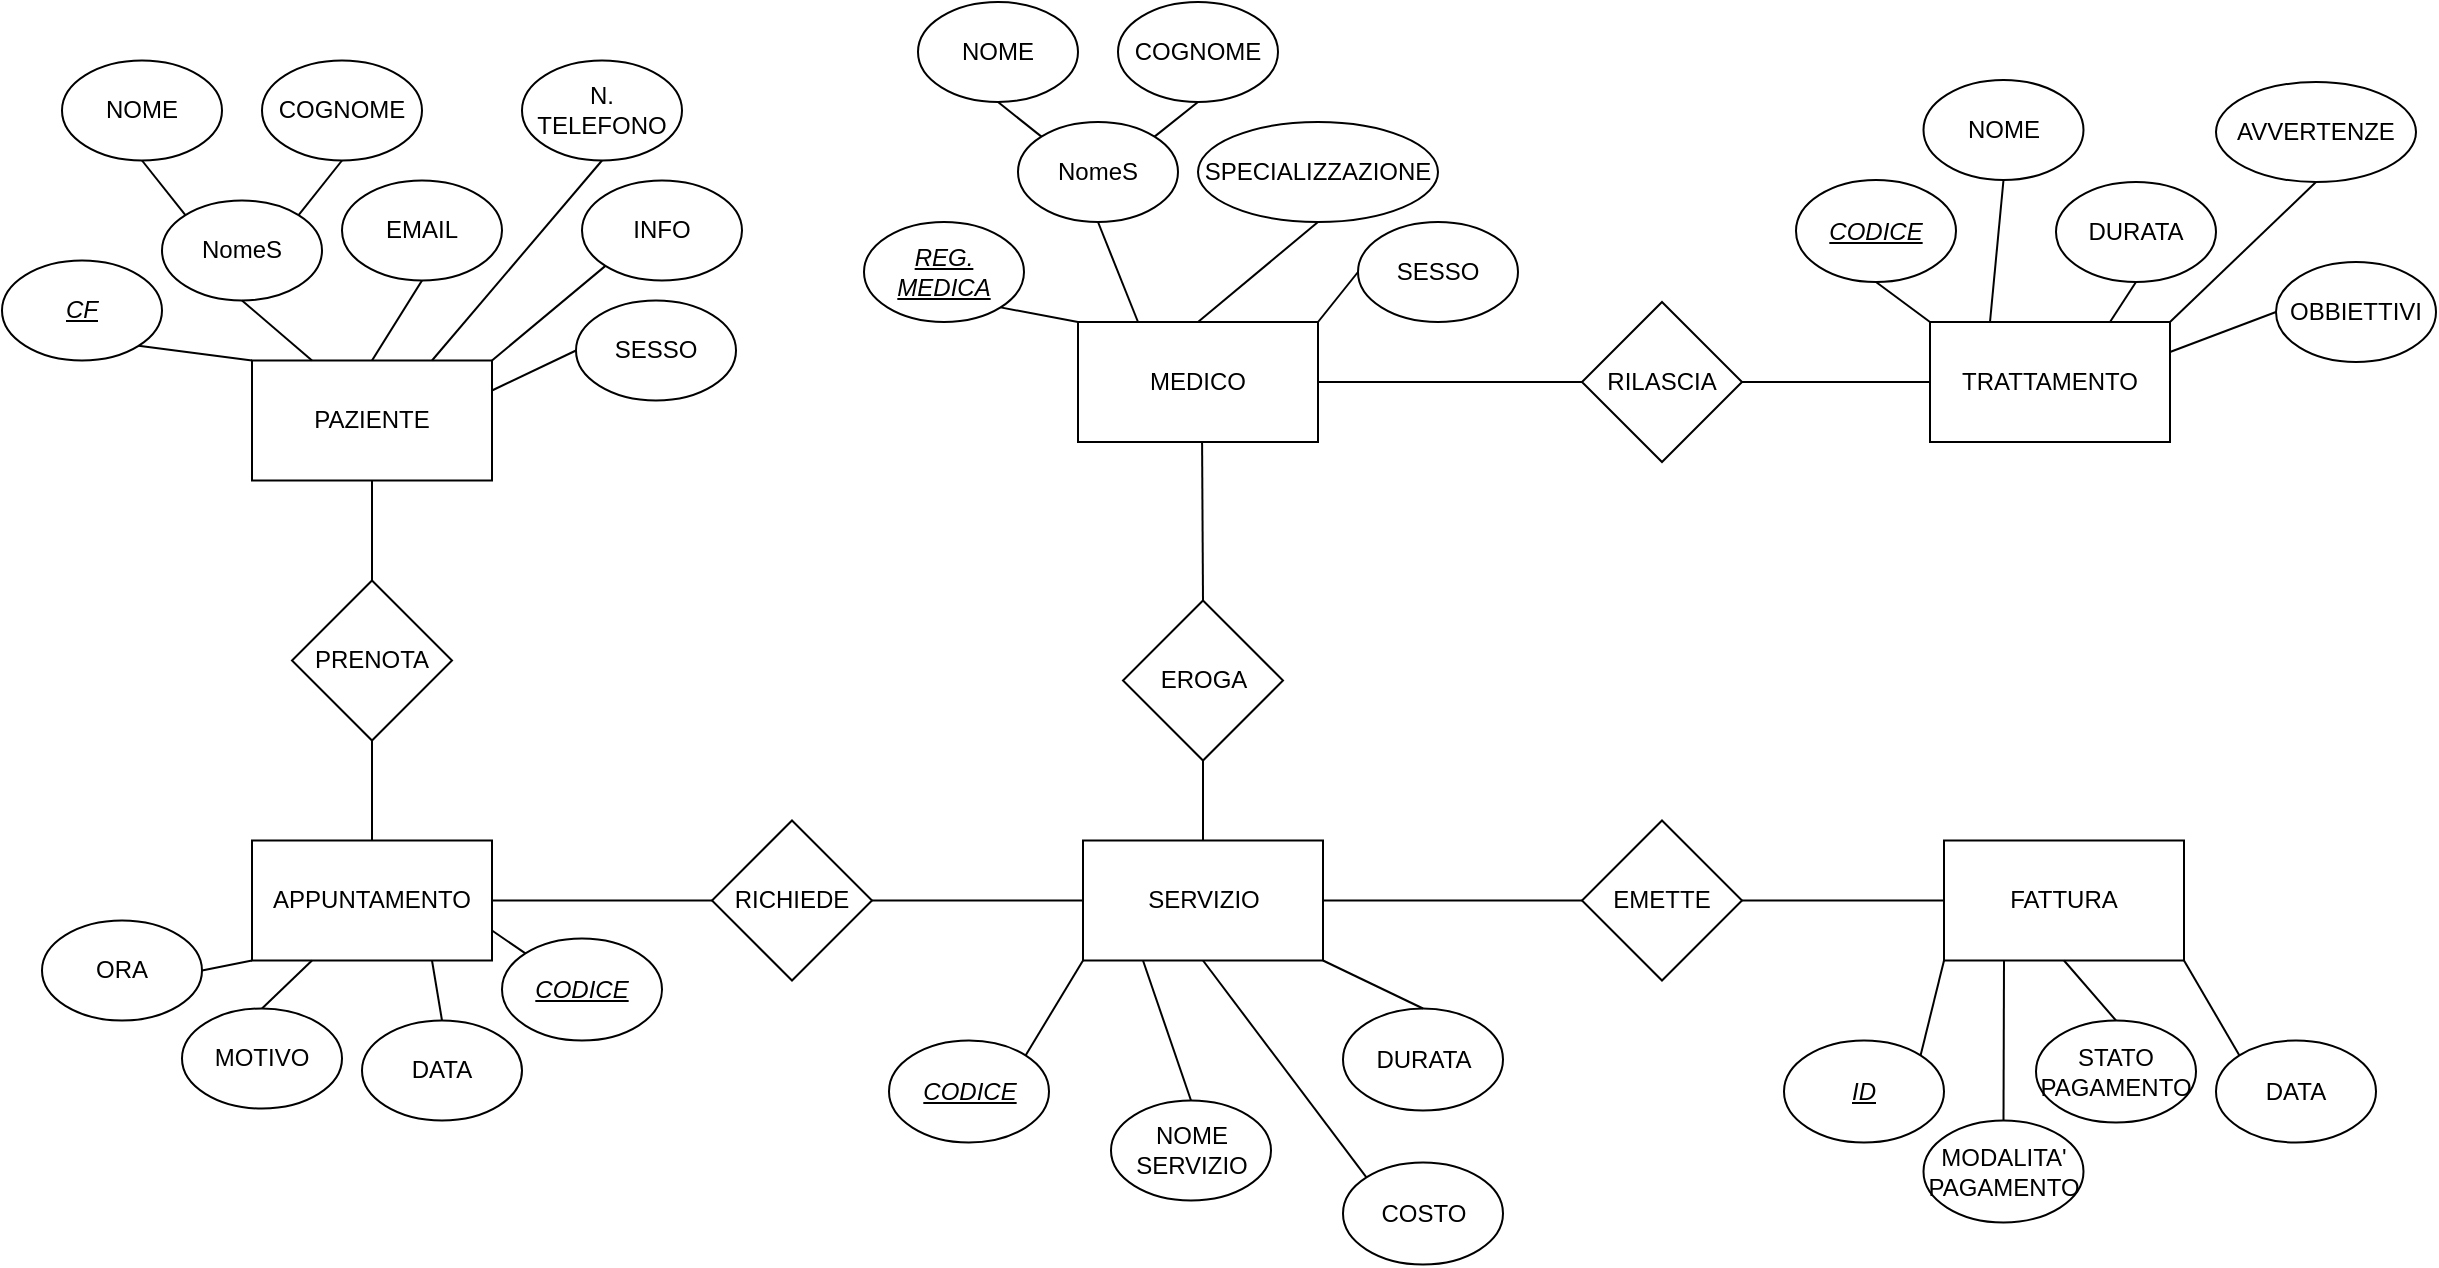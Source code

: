 <mxfile version="24.4.0" type="device">
  <diagram name="Pagina-1" id="QTGkaFuVufyVtia51VzJ">
    <mxGraphModel dx="2134" dy="1175" grid="1" gridSize="10" guides="1" tooltips="1" connect="1" arrows="1" fold="1" page="1" pageScale="1" pageWidth="827" pageHeight="1169" math="0" shadow="0">
      <root>
        <mxCell id="0" />
        <mxCell id="1" parent="0" />
        <mxCell id="JJwk-e65k5FWWCbelavX-6" value="PAZIENTE" style="rounded=0;whiteSpace=wrap;html=1;" parent="1" vertex="1">
          <mxGeometry x="-505" y="409.25" width="120" height="60" as="geometry" />
        </mxCell>
        <mxCell id="JJwk-e65k5FWWCbelavX-7" value="MEDICO" style="rounded=0;whiteSpace=wrap;html=1;" parent="1" vertex="1">
          <mxGeometry x="-92" y="390" width="120" height="60" as="geometry" />
        </mxCell>
        <mxCell id="JJwk-e65k5FWWCbelavX-8" value="TRATTAMENTO" style="rounded=0;whiteSpace=wrap;html=1;" parent="1" vertex="1">
          <mxGeometry x="334" y="390" width="120" height="60" as="geometry" />
        </mxCell>
        <mxCell id="JJwk-e65k5FWWCbelavX-9" value="SERVIZIO" style="rounded=0;whiteSpace=wrap;html=1;" parent="1" vertex="1">
          <mxGeometry x="-89.5" y="649.25" width="120" height="60" as="geometry" />
        </mxCell>
        <mxCell id="JJwk-e65k5FWWCbelavX-10" value="FATTURA" style="rounded=0;whiteSpace=wrap;html=1;" parent="1" vertex="1">
          <mxGeometry x="341" y="649.25" width="120" height="60" as="geometry" />
        </mxCell>
        <mxCell id="JJwk-e65k5FWWCbelavX-11" value="APPUNTAMENTO" style="rounded=0;whiteSpace=wrap;html=1;" parent="1" vertex="1">
          <mxGeometry x="-505" y="649.25" width="120" height="60" as="geometry" />
        </mxCell>
        <mxCell id="JJwk-e65k5FWWCbelavX-13" value="NomeS" style="ellipse;whiteSpace=wrap;html=1;" parent="1" vertex="1">
          <mxGeometry x="-550" y="329.25" width="80" height="50" as="geometry" />
        </mxCell>
        <mxCell id="JJwk-e65k5FWWCbelavX-14" value="COGNOME" style="ellipse;whiteSpace=wrap;html=1;" parent="1" vertex="1">
          <mxGeometry x="-500" y="259.25" width="80" height="50" as="geometry" />
        </mxCell>
        <mxCell id="JJwk-e65k5FWWCbelavX-15" value="N. TELEFONO" style="ellipse;whiteSpace=wrap;html=1;" parent="1" vertex="1">
          <mxGeometry x="-370" y="259.25" width="80" height="50" as="geometry" />
        </mxCell>
        <mxCell id="JJwk-e65k5FWWCbelavX-16" value="EMAIL" style="ellipse;whiteSpace=wrap;html=1;" parent="1" vertex="1">
          <mxGeometry x="-460" y="319.25" width="80" height="50" as="geometry" />
        </mxCell>
        <mxCell id="JJwk-e65k5FWWCbelavX-17" value="INFO" style="ellipse;whiteSpace=wrap;html=1;" parent="1" vertex="1">
          <mxGeometry x="-340" y="319.25" width="80" height="50" as="geometry" />
        </mxCell>
        <mxCell id="JJwk-e65k5FWWCbelavX-18" value="&lt;i&gt;&lt;u&gt;CF&lt;/u&gt;&lt;/i&gt;" style="ellipse;whiteSpace=wrap;html=1;" parent="1" vertex="1">
          <mxGeometry x="-630" y="359.25" width="80" height="50" as="geometry" />
        </mxCell>
        <mxCell id="JJwk-e65k5FWWCbelavX-19" value="" style="endArrow=none;html=1;rounded=0;entryX=1;entryY=1;entryDx=0;entryDy=0;exitX=0;exitY=0;exitDx=0;exitDy=0;" parent="1" source="JJwk-e65k5FWWCbelavX-6" target="JJwk-e65k5FWWCbelavX-18" edge="1">
          <mxGeometry width="50" height="50" relative="1" as="geometry">
            <mxPoint x="-625" y="749.25" as="sourcePoint" />
            <mxPoint x="-575" y="699.25" as="targetPoint" />
          </mxGeometry>
        </mxCell>
        <mxCell id="JJwk-e65k5FWWCbelavX-20" value="" style="endArrow=none;html=1;rounded=0;exitX=0.25;exitY=0;exitDx=0;exitDy=0;entryX=0.5;entryY=1;entryDx=0;entryDy=0;" parent="1" source="JJwk-e65k5FWWCbelavX-6" target="JJwk-e65k5FWWCbelavX-13" edge="1">
          <mxGeometry width="50" height="50" relative="1" as="geometry">
            <mxPoint x="-495" y="419.25" as="sourcePoint" />
            <mxPoint x="-475" y="359.25" as="targetPoint" />
          </mxGeometry>
        </mxCell>
        <mxCell id="JJwk-e65k5FWWCbelavX-21" value="" style="endArrow=none;html=1;rounded=0;entryX=0.5;entryY=1;entryDx=0;entryDy=0;exitX=1;exitY=0;exitDx=0;exitDy=0;" parent="1" source="JJwk-e65k5FWWCbelavX-13" target="JJwk-e65k5FWWCbelavX-14" edge="1">
          <mxGeometry width="50" height="50" relative="1" as="geometry">
            <mxPoint x="-635" y="749.25" as="sourcePoint" />
            <mxPoint x="-585" y="699.25" as="targetPoint" />
          </mxGeometry>
        </mxCell>
        <mxCell id="JJwk-e65k5FWWCbelavX-22" value="" style="endArrow=none;html=1;rounded=0;entryX=0.5;entryY=1;entryDx=0;entryDy=0;exitX=0.5;exitY=0;exitDx=0;exitDy=0;" parent="1" source="JJwk-e65k5FWWCbelavX-6" target="JJwk-e65k5FWWCbelavX-16" edge="1">
          <mxGeometry width="50" height="50" relative="1" as="geometry">
            <mxPoint x="-495" y="719.25" as="sourcePoint" />
            <mxPoint x="-445" y="669.25" as="targetPoint" />
          </mxGeometry>
        </mxCell>
        <mxCell id="JJwk-e65k5FWWCbelavX-23" value="" style="endArrow=none;html=1;rounded=0;entryX=0.5;entryY=1;entryDx=0;entryDy=0;exitX=0.75;exitY=0;exitDx=0;exitDy=0;" parent="1" source="JJwk-e65k5FWWCbelavX-6" target="JJwk-e65k5FWWCbelavX-15" edge="1">
          <mxGeometry width="50" height="50" relative="1" as="geometry">
            <mxPoint x="-445" y="649.25" as="sourcePoint" />
            <mxPoint x="-395" y="599.25" as="targetPoint" />
          </mxGeometry>
        </mxCell>
        <mxCell id="JJwk-e65k5FWWCbelavX-24" value="" style="endArrow=none;html=1;rounded=0;entryX=0;entryY=1;entryDx=0;entryDy=0;exitX=1;exitY=0;exitDx=0;exitDy=0;" parent="1" source="JJwk-e65k5FWWCbelavX-6" target="JJwk-e65k5FWWCbelavX-17" edge="1">
          <mxGeometry width="50" height="50" relative="1" as="geometry">
            <mxPoint x="-485" y="709.25" as="sourcePoint" />
            <mxPoint x="-435" y="659.25" as="targetPoint" />
          </mxGeometry>
        </mxCell>
        <mxCell id="JJwk-e65k5FWWCbelavX-25" value="&lt;i&gt;&lt;u&gt;REG. MEDICA&lt;/u&gt;&lt;/i&gt;" style="ellipse;whiteSpace=wrap;html=1;" parent="1" vertex="1">
          <mxGeometry x="-199" y="340" width="80" height="50" as="geometry" />
        </mxCell>
        <mxCell id="JJwk-e65k5FWWCbelavX-29" value="SPECIALIZZAZIONE" style="ellipse;whiteSpace=wrap;html=1;" parent="1" vertex="1">
          <mxGeometry x="-32" y="290" width="120" height="50" as="geometry" />
        </mxCell>
        <mxCell id="JJwk-e65k5FWWCbelavX-30" value="NOME" style="ellipse;whiteSpace=wrap;html=1;" parent="1" vertex="1">
          <mxGeometry x="-600" y="259.25" width="80" height="50" as="geometry" />
        </mxCell>
        <mxCell id="JJwk-e65k5FWWCbelavX-31" value="" style="endArrow=none;html=1;rounded=0;entryX=0.5;entryY=1;entryDx=0;entryDy=0;exitX=0;exitY=0;exitDx=0;exitDy=0;" parent="1" source="JJwk-e65k5FWWCbelavX-13" target="JJwk-e65k5FWWCbelavX-30" edge="1">
          <mxGeometry width="50" height="50" relative="1" as="geometry">
            <mxPoint x="-700" y="449.25" as="sourcePoint" />
            <mxPoint x="-650" y="399.25" as="targetPoint" />
          </mxGeometry>
        </mxCell>
        <mxCell id="JJwk-e65k5FWWCbelavX-32" value="SESSO" style="ellipse;whiteSpace=wrap;html=1;" parent="1" vertex="1">
          <mxGeometry x="-343" y="379.25" width="80" height="50" as="geometry" />
        </mxCell>
        <mxCell id="JJwk-e65k5FWWCbelavX-33" value="" style="endArrow=none;html=1;rounded=0;entryX=0;entryY=0.5;entryDx=0;entryDy=0;exitX=1;exitY=0.25;exitDx=0;exitDy=0;" parent="1" source="JJwk-e65k5FWWCbelavX-6" target="JJwk-e65k5FWWCbelavX-32" edge="1">
          <mxGeometry width="50" height="50" relative="1" as="geometry">
            <mxPoint x="-353" y="419.25" as="sourcePoint" />
            <mxPoint x="-318" y="372.25" as="targetPoint" />
          </mxGeometry>
        </mxCell>
        <mxCell id="JJwk-e65k5FWWCbelavX-34" value="NomeS" style="ellipse;whiteSpace=wrap;html=1;" parent="1" vertex="1">
          <mxGeometry x="-122" y="290" width="80" height="50" as="geometry" />
        </mxCell>
        <mxCell id="JJwk-e65k5FWWCbelavX-35" value="COGNOME" style="ellipse;whiteSpace=wrap;html=1;" parent="1" vertex="1">
          <mxGeometry x="-72" y="230" width="80" height="50" as="geometry" />
        </mxCell>
        <mxCell id="JJwk-e65k5FWWCbelavX-36" value="NOME" style="ellipse;whiteSpace=wrap;html=1;" parent="1" vertex="1">
          <mxGeometry x="-172" y="230" width="80" height="50" as="geometry" />
        </mxCell>
        <mxCell id="JJwk-e65k5FWWCbelavX-37" value="" style="endArrow=none;html=1;rounded=0;entryX=0.5;entryY=1;entryDx=0;entryDy=0;exitX=1;exitY=0;exitDx=0;exitDy=0;" parent="1" source="JJwk-e65k5FWWCbelavX-34" target="JJwk-e65k5FWWCbelavX-35" edge="1">
          <mxGeometry width="50" height="50" relative="1" as="geometry">
            <mxPoint x="-302" y="350" as="sourcePoint" />
            <mxPoint x="-252" y="300" as="targetPoint" />
          </mxGeometry>
        </mxCell>
        <mxCell id="JJwk-e65k5FWWCbelavX-38" value="" style="endArrow=none;html=1;rounded=0;entryX=0.5;entryY=1;entryDx=0;entryDy=0;exitX=0;exitY=0;exitDx=0;exitDy=0;" parent="1" source="JJwk-e65k5FWWCbelavX-34" target="JJwk-e65k5FWWCbelavX-36" edge="1">
          <mxGeometry width="50" height="50" relative="1" as="geometry">
            <mxPoint x="-312" y="340" as="sourcePoint" />
            <mxPoint x="-262" y="290" as="targetPoint" />
          </mxGeometry>
        </mxCell>
        <mxCell id="JJwk-e65k5FWWCbelavX-39" value="SESSO" style="ellipse;whiteSpace=wrap;html=1;" parent="1" vertex="1">
          <mxGeometry x="48" y="340" width="80" height="50" as="geometry" />
        </mxCell>
        <mxCell id="JJwk-e65k5FWWCbelavX-40" value="" style="endArrow=none;html=1;rounded=0;entryX=0;entryY=0;entryDx=0;entryDy=0;exitX=1;exitY=1;exitDx=0;exitDy=0;" parent="1" source="JJwk-e65k5FWWCbelavX-25" target="JJwk-e65k5FWWCbelavX-7" edge="1">
          <mxGeometry width="50" height="50" relative="1" as="geometry">
            <mxPoint x="-192" y="500" as="sourcePoint" />
            <mxPoint x="-142" y="450" as="targetPoint" />
          </mxGeometry>
        </mxCell>
        <mxCell id="JJwk-e65k5FWWCbelavX-41" value="" style="endArrow=none;html=1;rounded=0;entryX=0.5;entryY=1;entryDx=0;entryDy=0;exitX=0.25;exitY=0;exitDx=0;exitDy=0;" parent="1" source="JJwk-e65k5FWWCbelavX-7" target="JJwk-e65k5FWWCbelavX-34" edge="1">
          <mxGeometry width="50" height="50" relative="1" as="geometry">
            <mxPoint x="-192" y="560" as="sourcePoint" />
            <mxPoint x="-142" y="510" as="targetPoint" />
          </mxGeometry>
        </mxCell>
        <mxCell id="JJwk-e65k5FWWCbelavX-42" value="" style="endArrow=none;html=1;rounded=0;entryX=0.5;entryY=1;entryDx=0;entryDy=0;exitX=0.5;exitY=0;exitDx=0;exitDy=0;" parent="1" source="JJwk-e65k5FWWCbelavX-7" target="JJwk-e65k5FWWCbelavX-29" edge="1">
          <mxGeometry width="50" height="50" relative="1" as="geometry">
            <mxPoint x="-142" y="660" as="sourcePoint" />
            <mxPoint x="-92" y="610" as="targetPoint" />
          </mxGeometry>
        </mxCell>
        <mxCell id="JJwk-e65k5FWWCbelavX-43" value="" style="endArrow=none;html=1;rounded=0;entryX=0;entryY=0.5;entryDx=0;entryDy=0;exitX=1;exitY=0;exitDx=0;exitDy=0;" parent="1" source="JJwk-e65k5FWWCbelavX-7" target="JJwk-e65k5FWWCbelavX-39" edge="1">
          <mxGeometry width="50" height="50" relative="1" as="geometry">
            <mxPoint x="-2" y="600" as="sourcePoint" />
            <mxPoint x="48" y="550" as="targetPoint" />
          </mxGeometry>
        </mxCell>
        <mxCell id="JJwk-e65k5FWWCbelavX-44" value="NOME&lt;div&gt;SERVIZIO&lt;/div&gt;" style="ellipse;whiteSpace=wrap;html=1;" parent="1" vertex="1">
          <mxGeometry x="-75.5" y="779.25" width="80" height="50" as="geometry" />
        </mxCell>
        <mxCell id="JJwk-e65k5FWWCbelavX-45" value="COSTO" style="ellipse;whiteSpace=wrap;html=1;" parent="1" vertex="1">
          <mxGeometry x="40.5" y="810.25" width="80" height="51" as="geometry" />
        </mxCell>
        <mxCell id="JJwk-e65k5FWWCbelavX-46" value="DURATA" style="ellipse;whiteSpace=wrap;html=1;" parent="1" vertex="1">
          <mxGeometry x="40.5" y="733.25" width="80" height="51" as="geometry" />
        </mxCell>
        <mxCell id="JJwk-e65k5FWWCbelavX-48" value="&lt;i&gt;&lt;u&gt;CODICE&lt;/u&gt;&lt;/i&gt;" style="ellipse;whiteSpace=wrap;html=1;" parent="1" vertex="1">
          <mxGeometry x="-186.5" y="749.25" width="80" height="51" as="geometry" />
        </mxCell>
        <mxCell id="JJwk-e65k5FWWCbelavX-49" value="" style="endArrow=none;html=1;rounded=0;entryX=0;entryY=1;entryDx=0;entryDy=0;exitX=1;exitY=0;exitDx=0;exitDy=0;" parent="1" source="JJwk-e65k5FWWCbelavX-48" target="JJwk-e65k5FWWCbelavX-9" edge="1">
          <mxGeometry width="50" height="50" relative="1" as="geometry">
            <mxPoint x="-225" y="729.25" as="sourcePoint" />
            <mxPoint x="-175" y="679.25" as="targetPoint" />
          </mxGeometry>
        </mxCell>
        <mxCell id="JJwk-e65k5FWWCbelavX-50" value="" style="endArrow=none;html=1;rounded=0;entryX=0.5;entryY=0;entryDx=0;entryDy=0;exitX=0.25;exitY=1;exitDx=0;exitDy=0;" parent="1" source="JJwk-e65k5FWWCbelavX-9" target="JJwk-e65k5FWWCbelavX-44" edge="1">
          <mxGeometry width="50" height="50" relative="1" as="geometry">
            <mxPoint x="-295" y="749.25" as="sourcePoint" />
            <mxPoint x="-245" y="699.25" as="targetPoint" />
          </mxGeometry>
        </mxCell>
        <mxCell id="JJwk-e65k5FWWCbelavX-51" value="" style="endArrow=none;html=1;rounded=0;entryX=0;entryY=0;entryDx=0;entryDy=0;exitX=0.5;exitY=1;exitDx=0;exitDy=0;" parent="1" source="JJwk-e65k5FWWCbelavX-9" target="JJwk-e65k5FWWCbelavX-45" edge="1">
          <mxGeometry width="50" height="50" relative="1" as="geometry">
            <mxPoint x="-215" y="769.25" as="sourcePoint" />
            <mxPoint x="-165" y="719.25" as="targetPoint" />
          </mxGeometry>
        </mxCell>
        <mxCell id="JJwk-e65k5FWWCbelavX-52" value="" style="endArrow=none;html=1;rounded=0;entryX=0.5;entryY=0;entryDx=0;entryDy=0;exitX=1;exitY=1;exitDx=0;exitDy=0;" parent="1" source="JJwk-e65k5FWWCbelavX-9" target="JJwk-e65k5FWWCbelavX-46" edge="1">
          <mxGeometry width="50" height="50" relative="1" as="geometry">
            <mxPoint x="35" y="779.25" as="sourcePoint" />
            <mxPoint x="85" y="729.25" as="targetPoint" />
          </mxGeometry>
        </mxCell>
        <mxCell id="JJwk-e65k5FWWCbelavX-53" value="MODALITA&#39;&lt;div&gt;PAGAMENTO&lt;/div&gt;" style="ellipse;whiteSpace=wrap;html=1;" parent="1" vertex="1">
          <mxGeometry x="330.75" y="789.25" width="80" height="51" as="geometry" />
        </mxCell>
        <mxCell id="JJwk-e65k5FWWCbelavX-54" value="STATO&lt;div&gt;PAGAMENTO&lt;/div&gt;" style="ellipse;whiteSpace=wrap;html=1;" parent="1" vertex="1">
          <mxGeometry x="387" y="739.25" width="80" height="51" as="geometry" />
        </mxCell>
        <mxCell id="JJwk-e65k5FWWCbelavX-56" value="DATA" style="ellipse;whiteSpace=wrap;html=1;" parent="1" vertex="1">
          <mxGeometry x="477" y="749.25" width="80" height="51" as="geometry" />
        </mxCell>
        <mxCell id="JJwk-e65k5FWWCbelavX-61" value="&lt;i&gt;&lt;u&gt;ID&lt;/u&gt;&lt;/i&gt;" style="ellipse;whiteSpace=wrap;html=1;" parent="1" vertex="1">
          <mxGeometry x="261" y="749.25" width="80" height="51" as="geometry" />
        </mxCell>
        <mxCell id="JJwk-e65k5FWWCbelavX-62" value="" style="endArrow=none;html=1;rounded=0;entryX=0;entryY=1;entryDx=0;entryDy=0;exitX=1;exitY=0;exitDx=0;exitDy=0;" parent="1" source="JJwk-e65k5FWWCbelavX-61" target="JJwk-e65k5FWWCbelavX-10" edge="1">
          <mxGeometry width="50" height="50" relative="1" as="geometry">
            <mxPoint x="332.75" y="1105.75" as="sourcePoint" />
            <mxPoint x="352.75" y="945.75" as="targetPoint" />
          </mxGeometry>
        </mxCell>
        <mxCell id="JJwk-e65k5FWWCbelavX-63" value="" style="endArrow=none;html=1;rounded=0;entryX=0.5;entryY=0;entryDx=0;entryDy=0;exitX=0.25;exitY=1;exitDx=0;exitDy=0;" parent="1" source="JJwk-e65k5FWWCbelavX-10" target="JJwk-e65k5FWWCbelavX-53" edge="1">
          <mxGeometry width="50" height="50" relative="1" as="geometry">
            <mxPoint x="412.75" y="945.75" as="sourcePoint" />
            <mxPoint x="422.75" y="1075.75" as="targetPoint" />
          </mxGeometry>
        </mxCell>
        <mxCell id="JJwk-e65k5FWWCbelavX-64" value="" style="endArrow=none;html=1;rounded=0;entryX=0.5;entryY=0;entryDx=0;entryDy=0;exitX=0.5;exitY=1;exitDx=0;exitDy=0;" parent="1" source="JJwk-e65k5FWWCbelavX-10" target="JJwk-e65k5FWWCbelavX-54" edge="1">
          <mxGeometry width="50" height="50" relative="1" as="geometry">
            <mxPoint x="442.75" y="945.75" as="sourcePoint" />
            <mxPoint x="432.75" y="1085.75" as="targetPoint" />
          </mxGeometry>
        </mxCell>
        <mxCell id="JJwk-e65k5FWWCbelavX-65" value="" style="endArrow=none;html=1;rounded=0;entryX=0;entryY=0;entryDx=0;entryDy=0;exitX=1;exitY=1;exitDx=0;exitDy=0;" parent="1" source="JJwk-e65k5FWWCbelavX-10" target="JJwk-e65k5FWWCbelavX-56" edge="1">
          <mxGeometry width="50" height="50" relative="1" as="geometry">
            <mxPoint x="472.75" y="945.75" as="sourcePoint" />
            <mxPoint x="442.75" y="1095.75" as="targetPoint" />
          </mxGeometry>
        </mxCell>
        <mxCell id="JJwk-e65k5FWWCbelavX-76" value="OBBIETTIVI" style="ellipse;whiteSpace=wrap;html=1;" parent="1" vertex="1">
          <mxGeometry x="507" y="360" width="80" height="50" as="geometry" />
        </mxCell>
        <mxCell id="JJwk-e65k5FWWCbelavX-77" value="NOME" style="ellipse;whiteSpace=wrap;html=1;" parent="1" vertex="1">
          <mxGeometry x="330.75" y="269" width="80" height="50" as="geometry" />
        </mxCell>
        <mxCell id="JJwk-e65k5FWWCbelavX-78" value="DURATA" style="ellipse;whiteSpace=wrap;html=1;" parent="1" vertex="1">
          <mxGeometry x="397" y="320" width="80" height="50" as="geometry" />
        </mxCell>
        <mxCell id="JJwk-e65k5FWWCbelavX-79" value="DATA" style="ellipse;whiteSpace=wrap;html=1;" parent="1" vertex="1">
          <mxGeometry x="-450" y="739.25" width="80" height="50" as="geometry" />
        </mxCell>
        <mxCell id="JJwk-e65k5FWWCbelavX-80" value="MOTIVO" style="ellipse;whiteSpace=wrap;html=1;" parent="1" vertex="1">
          <mxGeometry x="-540" y="733.25" width="80" height="50" as="geometry" />
        </mxCell>
        <mxCell id="JJwk-e65k5FWWCbelavX-81" value="ORA" style="ellipse;whiteSpace=wrap;html=1;" parent="1" vertex="1">
          <mxGeometry x="-610" y="689.25" width="80" height="50" as="geometry" />
        </mxCell>
        <mxCell id="JJwk-e65k5FWWCbelavX-82" value="AVVERTENZE" style="ellipse;whiteSpace=wrap;html=1;" parent="1" vertex="1">
          <mxGeometry x="477" y="270" width="100" height="50" as="geometry" />
        </mxCell>
        <mxCell id="JJwk-e65k5FWWCbelavX-83" value="&lt;i&gt;&lt;u&gt;CODICE&lt;/u&gt;&lt;/i&gt;" style="ellipse;whiteSpace=wrap;html=1;" parent="1" vertex="1">
          <mxGeometry x="267" y="319" width="80" height="51" as="geometry" />
        </mxCell>
        <mxCell id="JJwk-e65k5FWWCbelavX-84" value="" style="endArrow=none;html=1;rounded=0;entryX=0;entryY=0.5;entryDx=0;entryDy=0;exitX=1;exitY=0.25;exitDx=0;exitDy=0;" parent="1" source="JJwk-e65k5FWWCbelavX-8" target="JJwk-e65k5FWWCbelavX-76" edge="1">
          <mxGeometry width="50" height="50" relative="1" as="geometry">
            <mxPoint x="477" y="650" as="sourcePoint" />
            <mxPoint x="527" y="600" as="targetPoint" />
          </mxGeometry>
        </mxCell>
        <mxCell id="JJwk-e65k5FWWCbelavX-85" value="" style="endArrow=none;html=1;rounded=0;entryX=0.5;entryY=1;entryDx=0;entryDy=0;exitX=1;exitY=0;exitDx=0;exitDy=0;" parent="1" source="JJwk-e65k5FWWCbelavX-8" target="JJwk-e65k5FWWCbelavX-82" edge="1">
          <mxGeometry width="50" height="50" relative="1" as="geometry">
            <mxPoint x="457" y="510" as="sourcePoint" />
            <mxPoint x="507" y="460" as="targetPoint" />
          </mxGeometry>
        </mxCell>
        <mxCell id="JJwk-e65k5FWWCbelavX-86" value="" style="endArrow=none;html=1;rounded=0;entryX=0.5;entryY=1;entryDx=0;entryDy=0;exitX=0.75;exitY=0;exitDx=0;exitDy=0;" parent="1" source="JJwk-e65k5FWWCbelavX-8" target="JJwk-e65k5FWWCbelavX-78" edge="1">
          <mxGeometry width="50" height="50" relative="1" as="geometry">
            <mxPoint x="477" y="570" as="sourcePoint" />
            <mxPoint x="527" y="520" as="targetPoint" />
          </mxGeometry>
        </mxCell>
        <mxCell id="JJwk-e65k5FWWCbelavX-87" value="" style="endArrow=none;html=1;rounded=0;entryX=0.5;entryY=1;entryDx=0;entryDy=0;exitX=0.25;exitY=0;exitDx=0;exitDy=0;" parent="1" source="JJwk-e65k5FWWCbelavX-8" target="JJwk-e65k5FWWCbelavX-77" edge="1">
          <mxGeometry width="50" height="50" relative="1" as="geometry">
            <mxPoint x="377" y="570" as="sourcePoint" />
            <mxPoint x="427" y="520" as="targetPoint" />
          </mxGeometry>
        </mxCell>
        <mxCell id="JJwk-e65k5FWWCbelavX-88" value="" style="endArrow=none;html=1;rounded=0;entryX=0.5;entryY=1;entryDx=0;entryDy=0;exitX=0;exitY=0;exitDx=0;exitDy=0;" parent="1" source="JJwk-e65k5FWWCbelavX-8" target="JJwk-e65k5FWWCbelavX-83" edge="1">
          <mxGeometry width="50" height="50" relative="1" as="geometry">
            <mxPoint x="447" y="560" as="sourcePoint" />
            <mxPoint x="497" y="510" as="targetPoint" />
          </mxGeometry>
        </mxCell>
        <mxCell id="JJwk-e65k5FWWCbelavX-91" value="&lt;i&gt;&lt;u&gt;CODICE&lt;/u&gt;&lt;/i&gt;" style="ellipse;whiteSpace=wrap;html=1;" parent="1" vertex="1">
          <mxGeometry x="-380" y="698.25" width="80" height="51" as="geometry" />
        </mxCell>
        <mxCell id="JJwk-e65k5FWWCbelavX-104" value="PRENOTA" style="rhombus;whiteSpace=wrap;html=1;" parent="1" vertex="1">
          <mxGeometry x="-485" y="519.25" width="80" height="80" as="geometry" />
        </mxCell>
        <mxCell id="JJwk-e65k5FWWCbelavX-106" value="" style="endArrow=none;html=1;rounded=0;entryX=0.5;entryY=1;entryDx=0;entryDy=0;exitX=0.5;exitY=0;exitDx=0;exitDy=0;" parent="1" source="JJwk-e65k5FWWCbelavX-104" target="JJwk-e65k5FWWCbelavX-6" edge="1">
          <mxGeometry width="50" height="50" relative="1" as="geometry">
            <mxPoint x="-565" y="539.25" as="sourcePoint" />
            <mxPoint x="-515" y="489.25" as="targetPoint" />
          </mxGeometry>
        </mxCell>
        <mxCell id="JJwk-e65k5FWWCbelavX-107" value="" style="endArrow=none;html=1;rounded=0;entryX=0.5;entryY=1;entryDx=0;entryDy=0;exitX=0.5;exitY=0;exitDx=0;exitDy=0;" parent="1" source="JJwk-e65k5FWWCbelavX-11" target="JJwk-e65k5FWWCbelavX-104" edge="1">
          <mxGeometry width="50" height="50" relative="1" as="geometry">
            <mxPoint x="-435" y="829.25" as="sourcePoint" />
            <mxPoint x="-385" y="779.25" as="targetPoint" />
          </mxGeometry>
        </mxCell>
        <mxCell id="JJwk-e65k5FWWCbelavX-108" value="" style="endArrow=none;html=1;rounded=0;entryX=0;entryY=0;entryDx=0;entryDy=0;exitX=1;exitY=0.75;exitDx=0;exitDy=0;" parent="1" source="JJwk-e65k5FWWCbelavX-11" target="JJwk-e65k5FWWCbelavX-91" edge="1">
          <mxGeometry width="50" height="50" relative="1" as="geometry">
            <mxPoint x="-405" y="819.25" as="sourcePoint" />
            <mxPoint x="-355" y="769.25" as="targetPoint" />
          </mxGeometry>
        </mxCell>
        <mxCell id="JJwk-e65k5FWWCbelavX-109" value="" style="endArrow=none;html=1;rounded=0;entryX=0.25;entryY=1;entryDx=0;entryDy=0;exitX=0.5;exitY=0;exitDx=0;exitDy=0;" parent="1" source="JJwk-e65k5FWWCbelavX-80" target="JJwk-e65k5FWWCbelavX-11" edge="1">
          <mxGeometry width="50" height="50" relative="1" as="geometry">
            <mxPoint x="-555" y="909.25" as="sourcePoint" />
            <mxPoint x="-505" y="859.25" as="targetPoint" />
          </mxGeometry>
        </mxCell>
        <mxCell id="JJwk-e65k5FWWCbelavX-110" value="" style="endArrow=none;html=1;rounded=0;entryX=0.75;entryY=1;entryDx=0;entryDy=0;exitX=0.5;exitY=0;exitDx=0;exitDy=0;" parent="1" source="JJwk-e65k5FWWCbelavX-79" target="JJwk-e65k5FWWCbelavX-11" edge="1">
          <mxGeometry width="50" height="50" relative="1" as="geometry">
            <mxPoint x="-655" y="949.25" as="sourcePoint" />
            <mxPoint x="-605" y="899.25" as="targetPoint" />
          </mxGeometry>
        </mxCell>
        <mxCell id="JJwk-e65k5FWWCbelavX-111" value="" style="endArrow=none;html=1;rounded=0;entryX=0;entryY=1;entryDx=0;entryDy=0;exitX=1;exitY=0.5;exitDx=0;exitDy=0;" parent="1" source="JJwk-e65k5FWWCbelavX-81" target="JJwk-e65k5FWWCbelavX-11" edge="1">
          <mxGeometry width="50" height="50" relative="1" as="geometry">
            <mxPoint x="-655" y="829.25" as="sourcePoint" />
            <mxPoint x="-605" y="779.25" as="targetPoint" />
          </mxGeometry>
        </mxCell>
        <mxCell id="JJwk-e65k5FWWCbelavX-112" value="RICHIEDE" style="rhombus;whiteSpace=wrap;html=1;" parent="1" vertex="1">
          <mxGeometry x="-275" y="639.25" width="80" height="80" as="geometry" />
        </mxCell>
        <mxCell id="JJwk-e65k5FWWCbelavX-113" value="" style="endArrow=none;html=1;rounded=0;entryX=1;entryY=0.5;entryDx=0;entryDy=0;exitX=0;exitY=0.5;exitDx=0;exitDy=0;" parent="1" source="JJwk-e65k5FWWCbelavX-112" target="JJwk-e65k5FWWCbelavX-11" edge="1">
          <mxGeometry width="50" height="50" relative="1" as="geometry">
            <mxPoint x="-345" y="529.25" as="sourcePoint" />
            <mxPoint x="-295" y="479.25" as="targetPoint" />
          </mxGeometry>
        </mxCell>
        <mxCell id="JJwk-e65k5FWWCbelavX-114" value="" style="endArrow=none;html=1;rounded=0;entryX=0;entryY=0.5;entryDx=0;entryDy=0;exitX=1;exitY=0.5;exitDx=0;exitDy=0;" parent="1" source="JJwk-e65k5FWWCbelavX-112" target="JJwk-e65k5FWWCbelavX-9" edge="1">
          <mxGeometry width="50" height="50" relative="1" as="geometry">
            <mxPoint x="-275" y="709.25" as="sourcePoint" />
            <mxPoint x="-225" y="659.25" as="targetPoint" />
          </mxGeometry>
        </mxCell>
        <mxCell id="OgsE2ytOjQr-2sQ1f96S-1" value="EROGA" style="rhombus;whiteSpace=wrap;html=1;" vertex="1" parent="1">
          <mxGeometry x="-69.5" y="529.25" width="80" height="80" as="geometry" />
        </mxCell>
        <mxCell id="OgsE2ytOjQr-2sQ1f96S-4" value="" style="endArrow=none;html=1;rounded=0;entryX=0.517;entryY=1.002;entryDx=0;entryDy=0;exitX=0.5;exitY=0;exitDx=0;exitDy=0;entryPerimeter=0;" edge="1" parent="1" source="OgsE2ytOjQr-2sQ1f96S-1" target="JJwk-e65k5FWWCbelavX-7">
          <mxGeometry width="50" height="50" relative="1" as="geometry">
            <mxPoint x="-110" y="559.25" as="sourcePoint" />
            <mxPoint x="-60" y="509.25" as="targetPoint" />
          </mxGeometry>
        </mxCell>
        <mxCell id="OgsE2ytOjQr-2sQ1f96S-5" value="" style="endArrow=none;html=1;rounded=0;entryX=0.5;entryY=1;entryDx=0;entryDy=0;exitX=0.5;exitY=0;exitDx=0;exitDy=0;" edge="1" parent="1" source="JJwk-e65k5FWWCbelavX-9" target="OgsE2ytOjQr-2sQ1f96S-1">
          <mxGeometry width="50" height="50" relative="1" as="geometry">
            <mxPoint x="-160" y="639.25" as="sourcePoint" />
            <mxPoint x="-110" y="589.25" as="targetPoint" />
          </mxGeometry>
        </mxCell>
        <mxCell id="OgsE2ytOjQr-2sQ1f96S-6" value="EMETTE" style="rhombus;whiteSpace=wrap;html=1;" vertex="1" parent="1">
          <mxGeometry x="160" y="639.25" width="80" height="80" as="geometry" />
        </mxCell>
        <mxCell id="OgsE2ytOjQr-2sQ1f96S-7" value="" style="endArrow=none;html=1;rounded=0;entryX=0;entryY=0.5;entryDx=0;entryDy=0;exitX=1;exitY=0.5;exitDx=0;exitDy=0;" edge="1" parent="1" source="JJwk-e65k5FWWCbelavX-9" target="OgsE2ytOjQr-2sQ1f96S-6">
          <mxGeometry width="50" height="50" relative="1" as="geometry">
            <mxPoint x="80" y="659.25" as="sourcePoint" />
            <mxPoint x="130" y="609.25" as="targetPoint" />
          </mxGeometry>
        </mxCell>
        <mxCell id="OgsE2ytOjQr-2sQ1f96S-8" value="" style="endArrow=none;html=1;rounded=0;entryX=1;entryY=0.5;entryDx=0;entryDy=0;exitX=0;exitY=0.5;exitDx=0;exitDy=0;" edge="1" parent="1" source="JJwk-e65k5FWWCbelavX-10" target="OgsE2ytOjQr-2sQ1f96S-6">
          <mxGeometry width="50" height="50" relative="1" as="geometry">
            <mxPoint x="270" y="959.25" as="sourcePoint" />
            <mxPoint x="320" y="909.25" as="targetPoint" />
          </mxGeometry>
        </mxCell>
        <mxCell id="OgsE2ytOjQr-2sQ1f96S-9" value="RILASCIA" style="rhombus;whiteSpace=wrap;html=1;" vertex="1" parent="1">
          <mxGeometry x="160" y="380" width="80" height="80" as="geometry" />
        </mxCell>
        <mxCell id="OgsE2ytOjQr-2sQ1f96S-10" value="" style="endArrow=none;html=1;rounded=0;entryX=0;entryY=0.5;entryDx=0;entryDy=0;exitX=1;exitY=0.5;exitDx=0;exitDy=0;" edge="1" parent="1" source="JJwk-e65k5FWWCbelavX-7" target="OgsE2ytOjQr-2sQ1f96S-9">
          <mxGeometry width="50" height="50" relative="1" as="geometry">
            <mxPoint x="120" y="500" as="sourcePoint" />
            <mxPoint x="170" y="450" as="targetPoint" />
          </mxGeometry>
        </mxCell>
        <mxCell id="OgsE2ytOjQr-2sQ1f96S-11" value="" style="endArrow=none;html=1;rounded=0;entryX=0;entryY=0.5;entryDx=0;entryDy=0;exitX=1;exitY=0.5;exitDx=0;exitDy=0;" edge="1" parent="1" source="OgsE2ytOjQr-2sQ1f96S-9" target="JJwk-e65k5FWWCbelavX-8">
          <mxGeometry width="50" height="50" relative="1" as="geometry">
            <mxPoint x="90" y="540" as="sourcePoint" />
            <mxPoint x="140" y="490" as="targetPoint" />
          </mxGeometry>
        </mxCell>
      </root>
    </mxGraphModel>
  </diagram>
</mxfile>
